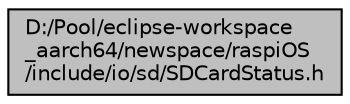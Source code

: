 digraph "D:/Pool/eclipse-workspace_aarch64/newspace/raspiOS/include/io/sd/SDCardStatus.h"
{
  edge [fontname="Helvetica",fontsize="10",labelfontname="Helvetica",labelfontsize="10"];
  node [fontname="Helvetica",fontsize="10",shape=record];
  Node1902 [label="D:/Pool/eclipse-workspace\l_aarch64/newspace/raspiOS\l/include/io/sd/SDCardStatus.h",height=0.2,width=0.4,color="black", fillcolor="grey75", style="filled", fontcolor="black"];
}
